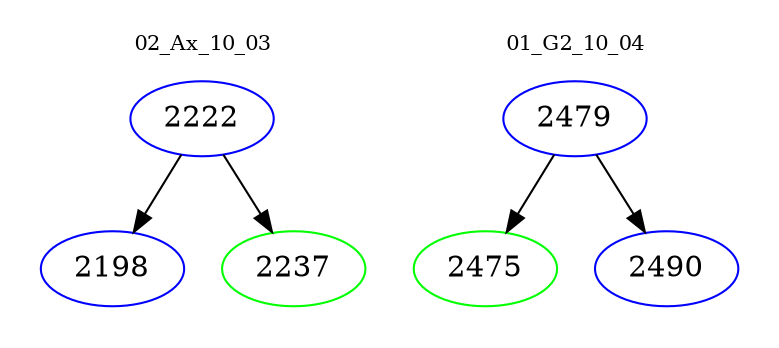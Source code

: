 digraph{
subgraph cluster_0 {
color = white
label = "02_Ax_10_03";
fontsize=10;
T0_2222 [label="2222", color="blue"]
T0_2222 -> T0_2198 [color="black"]
T0_2198 [label="2198", color="blue"]
T0_2222 -> T0_2237 [color="black"]
T0_2237 [label="2237", color="green"]
}
subgraph cluster_1 {
color = white
label = "01_G2_10_04";
fontsize=10;
T1_2479 [label="2479", color="blue"]
T1_2479 -> T1_2475 [color="black"]
T1_2475 [label="2475", color="green"]
T1_2479 -> T1_2490 [color="black"]
T1_2490 [label="2490", color="blue"]
}
}
